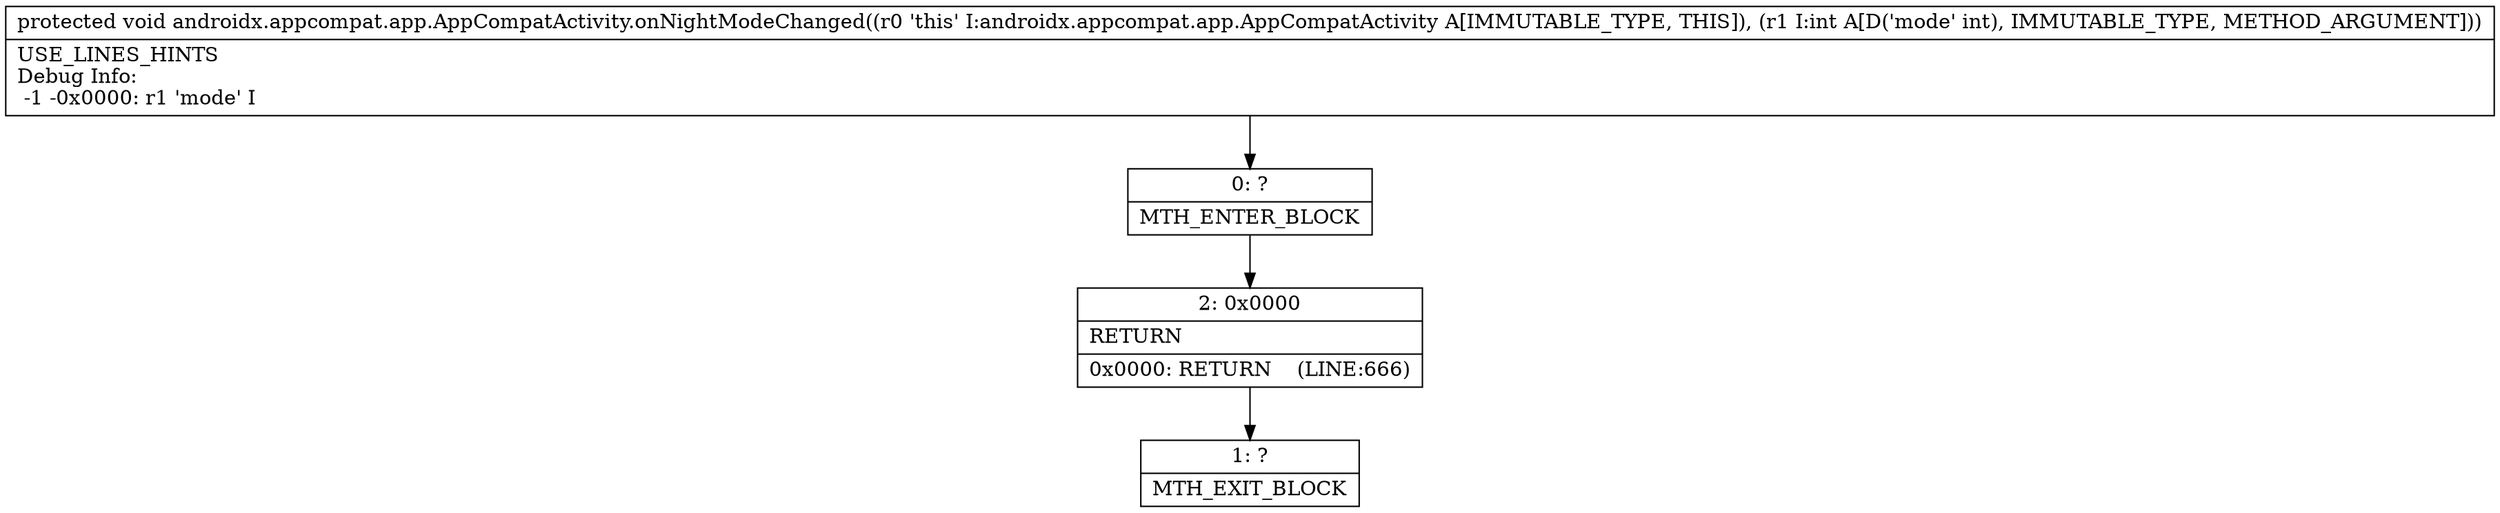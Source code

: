 digraph "CFG forandroidx.appcompat.app.AppCompatActivity.onNightModeChanged(I)V" {
Node_0 [shape=record,label="{0\:\ ?|MTH_ENTER_BLOCK\l}"];
Node_2 [shape=record,label="{2\:\ 0x0000|RETURN\l|0x0000: RETURN    (LINE:666)\l}"];
Node_1 [shape=record,label="{1\:\ ?|MTH_EXIT_BLOCK\l}"];
MethodNode[shape=record,label="{protected void androidx.appcompat.app.AppCompatActivity.onNightModeChanged((r0 'this' I:androidx.appcompat.app.AppCompatActivity A[IMMUTABLE_TYPE, THIS]), (r1 I:int A[D('mode' int), IMMUTABLE_TYPE, METHOD_ARGUMENT]))  | USE_LINES_HINTS\lDebug Info:\l  \-1 \-0x0000: r1 'mode' I\l}"];
MethodNode -> Node_0;Node_0 -> Node_2;
Node_2 -> Node_1;
}

